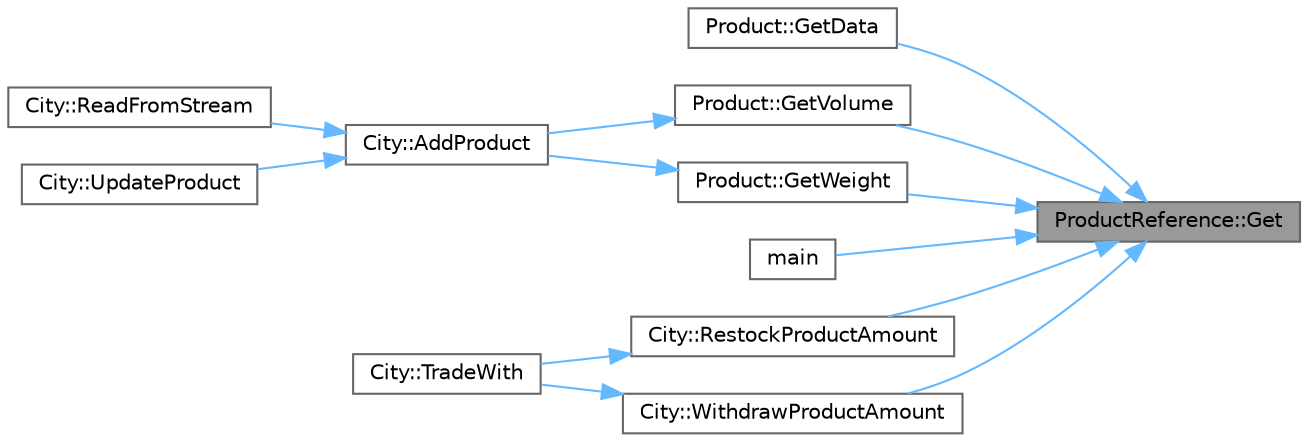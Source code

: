 digraph "ProductReference::Get"
{
 // LATEX_PDF_SIZE
  bgcolor="transparent";
  edge [fontname=Helvetica,fontsize=10,labelfontname=Helvetica,labelfontsize=10];
  node [fontname=Helvetica,fontsize=10,shape=box,height=0.2,width=0.4];
  rankdir="RL";
  Node1 [id="Node000001",label="ProductReference::Get",height=0.2,width=0.4,color="gray40", fillcolor="grey60", style="filled", fontcolor="black",tooltip="Retrieves the product data with the specified ID from the reference."];
  Node1 -> Node2 [id="edge1_Node000001_Node000002",dir="back",color="steelblue1",style="solid",tooltip=" "];
  Node2 [id="Node000002",label="Product::GetData",height=0.2,width=0.4,color="grey40", fillcolor="white", style="filled",URL="$classProduct.html#a68f0c88184e12f91987afe67d389187c",tooltip="Get the data of the product from the ProductRefence Database."];
  Node1 -> Node3 [id="edge2_Node000001_Node000003",dir="back",color="steelblue1",style="solid",tooltip=" "];
  Node3 [id="Node000003",label="Product::GetVolume",height=0.2,width=0.4,color="grey40", fillcolor="white", style="filled",URL="$classProduct.html#ac62da93ee21d61c795c40d3fb0c3b602",tooltip="Get the volume of the product according to the current available amount of product."];
  Node3 -> Node4 [id="edge3_Node000003_Node000004",dir="back",color="steelblue1",style="solid",tooltip=" "];
  Node4 [id="Node000004",label="City::AddProduct",height=0.2,width=0.4,color="grey40", fillcolor="white", style="filled",URL="$classCity.html#a23a27df1c37c22f2873e23346362a714",tooltip="Add a product to the city's inventory."];
  Node4 -> Node5 [id="edge4_Node000004_Node000005",dir="back",color="steelblue1",style="solid",tooltip=" "];
  Node5 [id="Node000005",label="City::ReadFromStream",height=0.2,width=0.4,color="grey40", fillcolor="white", style="filled",URL="$classCity.html#a5af26263a23635a2bd73a08aa5599faf",tooltip="Read the city product inventory from a stream. The old product inventory will be erased."];
  Node4 -> Node6 [id="edge5_Node000004_Node000006",dir="back",color="steelblue1",style="solid",tooltip=" "];
  Node6 [id="Node000006",label="City::UpdateProduct",height=0.2,width=0.4,color="grey40", fillcolor="white", style="filled",URL="$classCity.html#ab86b6efb986a81583d7c3b82b4e94ff3",tooltip="Update a product in the city's inventory."];
  Node1 -> Node7 [id="edge6_Node000001_Node000007",dir="back",color="steelblue1",style="solid",tooltip=" "];
  Node7 [id="Node000007",label="Product::GetWeight",height=0.2,width=0.4,color="grey40", fillcolor="white", style="filled",URL="$classProduct.html#a16d39b4890f1bc051d45b00055cf58e8",tooltip="Get the weight of the product according to the current available amount of product."];
  Node7 -> Node4 [id="edge7_Node000007_Node000004",dir="back",color="steelblue1",style="solid",tooltip=" "];
  Node1 -> Node8 [id="edge8_Node000001_Node000008",dir="back",color="steelblue1",style="solid",tooltip=" "];
  Node8 [id="Node000008",label="main",height=0.2,width=0.4,color="grey40", fillcolor="white", style="filled",URL="$program_8cc.html#ae66f6b31b5ad750f1fe042a706a4e3d4",tooltip="Entry point of the program."];
  Node1 -> Node9 [id="edge9_Node000001_Node000009",dir="back",color="steelblue1",style="solid",tooltip=" "];
  Node9 [id="Node000009",label="City::RestockProductAmount",height=0.2,width=0.4,color="grey40", fillcolor="white", style="filled",URL="$classCity.html#a5aa2c8a7d6d7e4f1e4d009c97d5ae390",tooltip="Restock a certain amount of a product in the city."];
  Node9 -> Node10 [id="edge10_Node000009_Node000010",dir="back",color="steelblue1",style="solid",tooltip=" "];
  Node10 [id="Node000010",label="City::TradeWith",height=0.2,width=0.4,color="grey40", fillcolor="white", style="filled",URL="$classCity.html#ae21b9eba53e1b04d630b69a3f0503f19",tooltip="Trade products with another city. The two cities may or may not have products in common."];
  Node1 -> Node11 [id="edge11_Node000001_Node000011",dir="back",color="steelblue1",style="solid",tooltip=" "];
  Node11 [id="Node000011",label="City::WithdrawProductAmount",height=0.2,width=0.4,color="grey40", fillcolor="white", style="filled",URL="$classCity.html#a5b6931c4e0a1b33fb97e464a43dc30f9",tooltip="Withdraw a certain amount of a product from the city."];
  Node11 -> Node10 [id="edge12_Node000011_Node000010",dir="back",color="steelblue1",style="solid",tooltip=" "];
}
